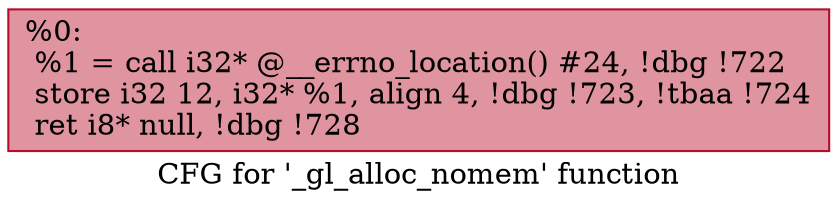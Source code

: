 digraph "CFG for '_gl_alloc_nomem' function" {
	label="CFG for '_gl_alloc_nomem' function";

	Node0x1a72e60 [shape=record,color="#b70d28ff", style=filled, fillcolor="#b70d2870",label="{%0:\l  %1 = call i32* @__errno_location() #24, !dbg !722\l  store i32 12, i32* %1, align 4, !dbg !723, !tbaa !724\l  ret i8* null, !dbg !728\l}"];
}
